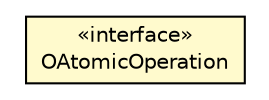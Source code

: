 #!/usr/local/bin/dot
#
# Class diagram 
# Generated by UMLGraph version R5_6-24-gf6e263 (http://www.umlgraph.org/)
#

digraph G {
	edge [fontname="Helvetica",fontsize=10,labelfontname="Helvetica",labelfontsize=10];
	node [fontname="Helvetica",fontsize=10,shape=plaintext];
	nodesep=0.25;
	ranksep=0.5;
	// com.orientechnologies.orient.core.storage.impl.local.paginated.atomicoperations.OAtomicOperation
	c1569185 [label=<<table title="com.orientechnologies.orient.core.storage.impl.local.paginated.atomicoperations.OAtomicOperation" border="0" cellborder="1" cellspacing="0" cellpadding="2" port="p" bgcolor="lemonChiffon" href="./OAtomicOperation.html">
		<tr><td><table border="0" cellspacing="0" cellpadding="1">
<tr><td align="center" balign="center"> &#171;interface&#187; </td></tr>
<tr><td align="center" balign="center"> OAtomicOperation </td></tr>
		</table></td></tr>
		</table>>, URL="./OAtomicOperation.html", fontname="Helvetica", fontcolor="black", fontsize=10.0];
}

